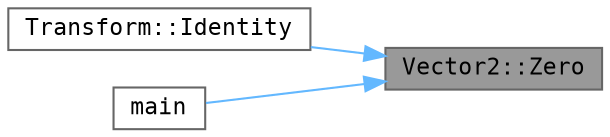 digraph "Vector2::Zero"
{
 // LATEX_PDF_SIZE
  bgcolor="transparent";
  edge [fontname=Consolas,fontsize=11,labelfontname=Helvetica,labelfontsize=10];
  node [fontname=Consolas,fontsize=11,shape=box,height=0.2,width=0.4];
  rankdir="RL";
  Node1 [id="Node000001",label="Vector2::Zero",height=0.2,width=0.4,color="gray40", fillcolor="grey60", style="filled", fontcolor="black",tooltip="ゼロベクトルを返す静的メソッド"];
  Node1 -> Node2 [id="edge1_Node000001_Node000002",dir="back",color="steelblue1",style="solid",tooltip=" "];
  Node2 [id="Node000002",label="Transform::Identity",height=0.2,width=0.4,color="grey40", fillcolor="white", style="filled",URL="$struct_transform.html#aed7e217ca78d820013ec702150d38bda",tooltip="単位変換を返す関数"];
  Node1 -> Node3 [id="edge2_Node000001_Node000003",dir="back",color="steelblue1",style="solid",tooltip=" "];
  Node3 [id="Node000003",label="main",height=0.2,width=0.4,color="grey40", fillcolor="white", style="filled",URL="$main_8cpp.html#ae66f6b31b5ad750f1fe042a706a4e3d4",tooltip=" "];
}
